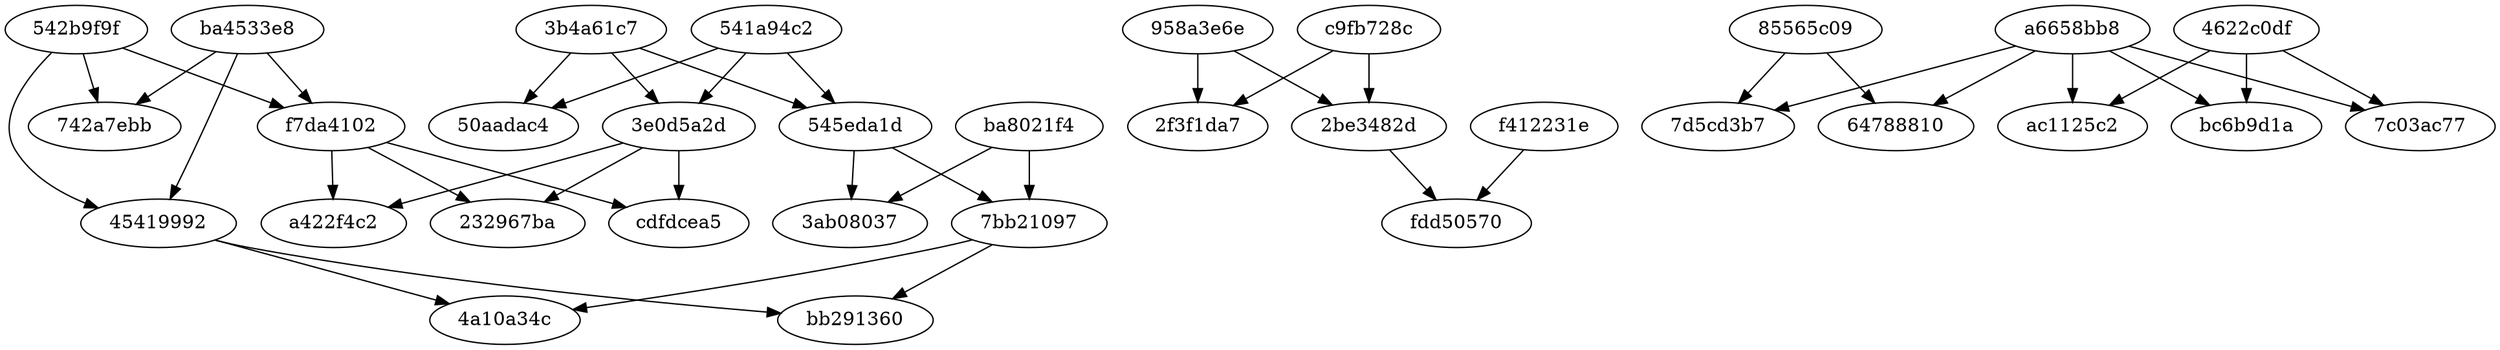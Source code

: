 digraph {

"541a94c2"
"3b4a61c7"
"541a94c2" -> "3e0d5a2d"
"3b4a61c7" -> "3e0d5a2d"

"958a3e6e"
"c9fb728c"
"958a3e6e" -> "2f3f1da7"
"c9fb728c" -> "2f3f1da7"

"85565c09"
"a6658bb8"
"85565c09" -> "64788810"
"a6658bb8" -> "64788810"

"541a94c2"
"3b4a61c7"
"541a94c2" -> "545eda1d"
"3b4a61c7" -> "545eda1d"

"958a3e6e"
"c9fb728c"
"958a3e6e" -> "2be3482d"
"c9fb728c" -> "2be3482d"

"85565c09"
"a6658bb8"
"85565c09" -> "7d5cd3b7"
"a6658bb8" -> "7d5cd3b7"

"541a94c2"
"3b4a61c7"
"541a94c2" -> "50aadac4"
"3b4a61c7" -> "50aadac4"

"542b9f9f"
"ba4533e8"
"542b9f9f" -> "f7da4102"
"ba4533e8" -> "f7da4102"

"542b9f9f"
"ba4533e8"
"542b9f9f" -> "742a7ebb"
"ba4533e8" -> "742a7ebb"

"542b9f9f"
"ba4533e8"
"542b9f9f" -> "45419992"
"ba4533e8" -> "45419992"

"2be3482d"
"f412231e"
"2be3482d" -> "fdd50570"
"f412231e" -> "fdd50570"

"4622c0df"
"a6658bb8"
"4622c0df" -> "ac1125c2"
"a6658bb8" -> "ac1125c2"

"4622c0df"
"a6658bb8"
"4622c0df" -> "bc6b9d1a"
"a6658bb8" -> "bc6b9d1a"

"4622c0df"
"a6658bb8"
"4622c0df" -> "7c03ac77"
"a6658bb8" -> "7c03ac77"

"3e0d5a2d"
"f7da4102"
"3e0d5a2d" -> "a422f4c2"
"f7da4102" -> "a422f4c2"

"545eda1d"
"ba8021f4"
"545eda1d" -> "3ab08037"
"ba8021f4" -> "3ab08037"

"3e0d5a2d"
"f7da4102"
"3e0d5a2d" -> "232967ba"
"f7da4102" -> "232967ba"

"545eda1d"
"ba8021f4"
"545eda1d" -> "7bb21097"
"ba8021f4" -> "7bb21097"

"3e0d5a2d"
"f7da4102"
"3e0d5a2d" -> "cdfdcea5"
"f7da4102" -> "cdfdcea5"

"45419992"
"7bb21097"
"45419992" -> "bb291360"
"7bb21097" -> "bb291360"

"45419992"
"7bb21097"
"45419992" -> "4a10a34c"
"7bb21097" -> "4a10a34c"
}